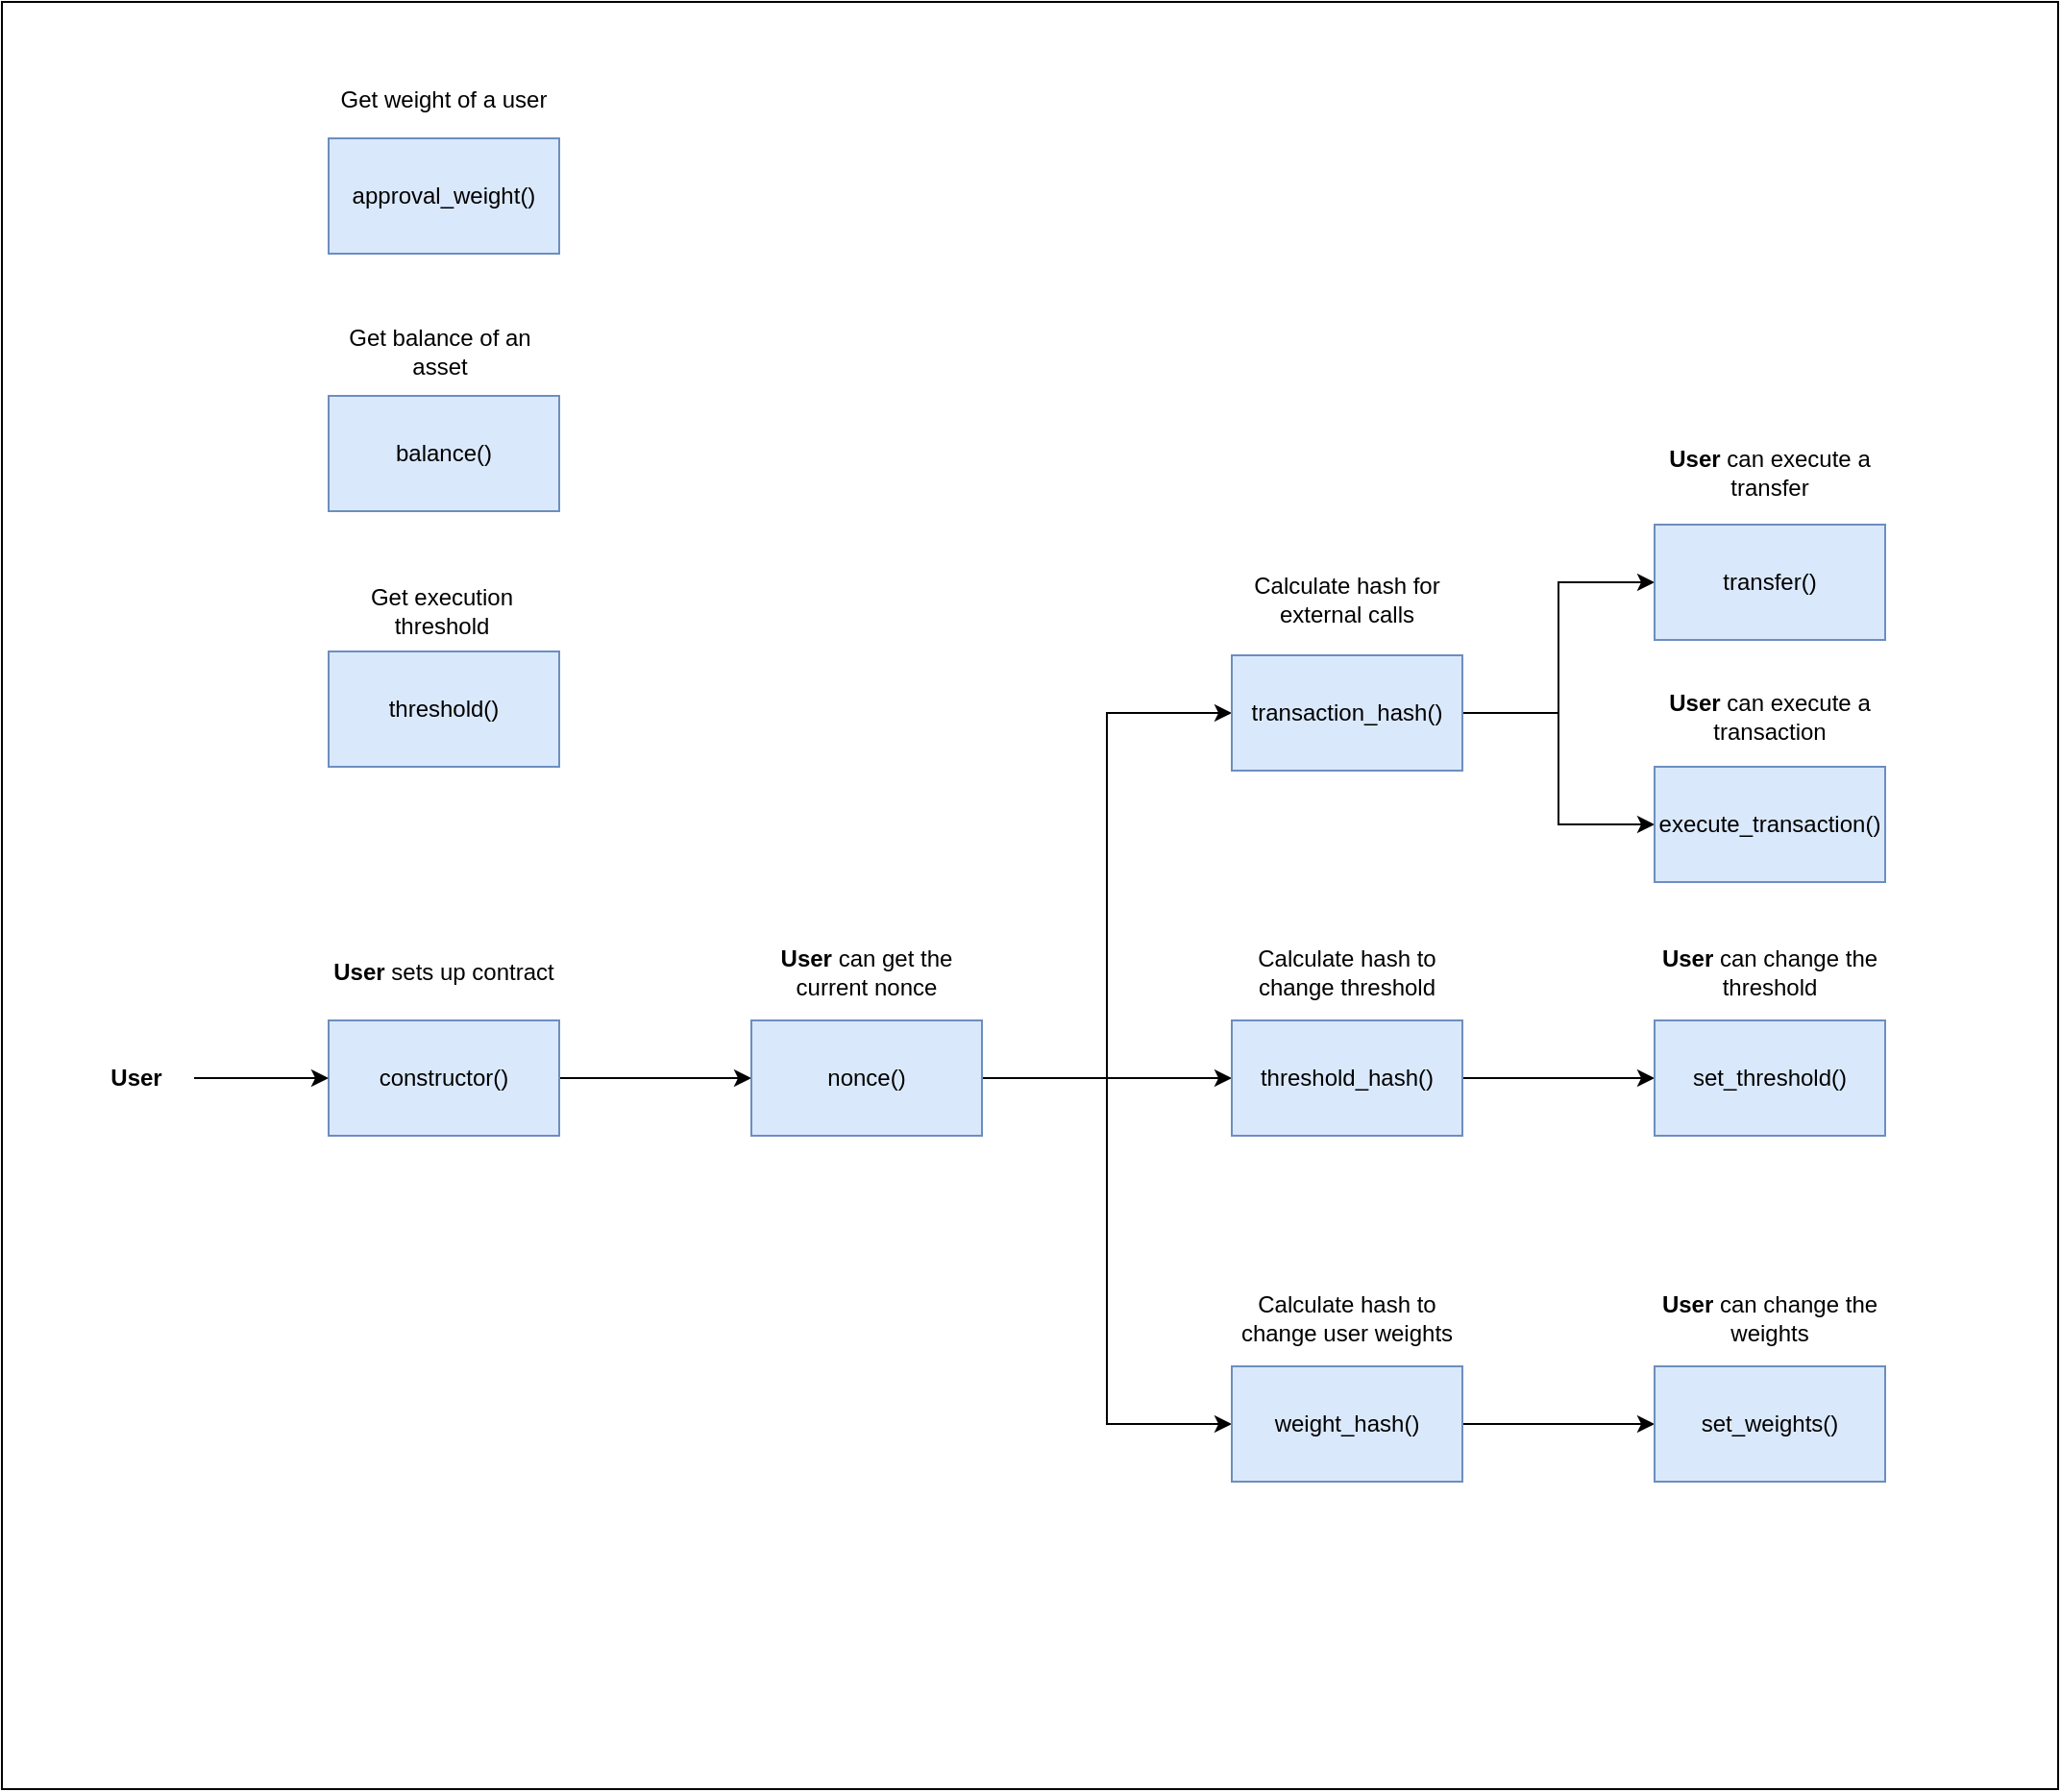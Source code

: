 <mxfile version="20.7.4" type="device"><diagram name="Page-1" id="5R1fmDkTnkg9pyA9cscx"><mxGraphModel dx="831" dy="1171" grid="1" gridSize="10" guides="1" tooltips="1" connect="1" arrows="1" fold="1" page="1" pageScale="1" pageWidth="827" pageHeight="1169" math="0" shadow="0"><root><mxCell id="0"/><mxCell id="1" parent="0"/><mxCell id="LfAuKgI2Y4stTj5iZglP-1" value="" style="rounded=0;whiteSpace=wrap;html=1;" parent="1" vertex="1"><mxGeometry x="10" y="31" width="1070" height="930" as="geometry"/></mxCell><mxCell id="LfAuKgI2Y4stTj5iZglP-7" style="edgeStyle=orthogonalEdgeStyle;rounded=0;orthogonalLoop=1;jettySize=auto;html=1;entryX=0;entryY=0.5;entryDx=0;entryDy=0;" parent="1" source="LfAuKgI2Y4stTj5iZglP-2" target="LfAuKgI2Y4stTj5iZglP-6" edge="1"><mxGeometry relative="1" as="geometry"/></mxCell><mxCell id="LfAuKgI2Y4stTj5iZglP-2" value="constructor()" style="rounded=0;whiteSpace=wrap;html=1;fillColor=#dae8fc;strokeColor=#6c8ebf;" parent="1" vertex="1"><mxGeometry x="180" y="561" width="120" height="60" as="geometry"/></mxCell><mxCell id="LfAuKgI2Y4stTj5iZglP-4" style="edgeStyle=orthogonalEdgeStyle;rounded=0;orthogonalLoop=1;jettySize=auto;html=1;entryX=0;entryY=0.5;entryDx=0;entryDy=0;" parent="1" source="LfAuKgI2Y4stTj5iZglP-3" target="LfAuKgI2Y4stTj5iZglP-2" edge="1"><mxGeometry relative="1" as="geometry"/></mxCell><mxCell id="LfAuKgI2Y4stTj5iZglP-3" value="&lt;b&gt;User&lt;/b&gt;" style="text;html=1;strokeColor=none;fillColor=none;align=center;verticalAlign=middle;whiteSpace=wrap;rounded=0;" parent="1" vertex="1"><mxGeometry x="50" y="576" width="60" height="30" as="geometry"/></mxCell><mxCell id="LfAuKgI2Y4stTj5iZglP-5" value="&lt;b&gt;User&lt;/b&gt;&amp;nbsp;sets up contract" style="text;html=1;strokeColor=none;fillColor=none;align=center;verticalAlign=middle;whiteSpace=wrap;rounded=0;" parent="1" vertex="1"><mxGeometry x="180" y="521" width="120" height="30" as="geometry"/></mxCell><mxCell id="LfAuKgI2Y4stTj5iZglP-15" style="edgeStyle=orthogonalEdgeStyle;rounded=0;orthogonalLoop=1;jettySize=auto;html=1;entryX=0;entryY=0.5;entryDx=0;entryDy=0;" parent="1" source="LfAuKgI2Y4stTj5iZglP-6" target="LfAuKgI2Y4stTj5iZglP-13" edge="1"><mxGeometry relative="1" as="geometry"/></mxCell><mxCell id="LfAuKgI2Y4stTj5iZglP-16" style="edgeStyle=orthogonalEdgeStyle;rounded=0;orthogonalLoop=1;jettySize=auto;html=1;entryX=0;entryY=0.5;entryDx=0;entryDy=0;" parent="1" source="LfAuKgI2Y4stTj5iZglP-6" target="LfAuKgI2Y4stTj5iZglP-12" edge="1"><mxGeometry relative="1" as="geometry"/></mxCell><mxCell id="LfAuKgI2Y4stTj5iZglP-17" style="edgeStyle=orthogonalEdgeStyle;rounded=0;orthogonalLoop=1;jettySize=auto;html=1;entryX=0;entryY=0.5;entryDx=0;entryDy=0;" parent="1" source="LfAuKgI2Y4stTj5iZglP-6" target="LfAuKgI2Y4stTj5iZglP-14" edge="1"><mxGeometry relative="1" as="geometry"/></mxCell><mxCell id="LfAuKgI2Y4stTj5iZglP-6" value="nonce()" style="rounded=0;whiteSpace=wrap;html=1;fillColor=#dae8fc;strokeColor=#6c8ebf;" parent="1" vertex="1"><mxGeometry x="400" y="561" width="120" height="60" as="geometry"/></mxCell><mxCell id="LfAuKgI2Y4stTj5iZglP-11" value="&lt;b&gt;User&lt;/b&gt;&amp;nbsp;can get the current nonce" style="text;html=1;strokeColor=none;fillColor=none;align=center;verticalAlign=middle;whiteSpace=wrap;rounded=0;" parent="1" vertex="1"><mxGeometry x="400" y="521" width="120" height="30" as="geometry"/></mxCell><mxCell id="LfAuKgI2Y4stTj5iZglP-24" style="edgeStyle=orthogonalEdgeStyle;rounded=0;orthogonalLoop=1;jettySize=auto;html=1;entryX=0;entryY=0.5;entryDx=0;entryDy=0;" parent="1" source="LfAuKgI2Y4stTj5iZglP-12" target="LfAuKgI2Y4stTj5iZglP-21" edge="1"><mxGeometry relative="1" as="geometry"/></mxCell><mxCell id="LfAuKgI2Y4stTj5iZglP-25" style="edgeStyle=orthogonalEdgeStyle;rounded=0;orthogonalLoop=1;jettySize=auto;html=1;entryX=0;entryY=0.5;entryDx=0;entryDy=0;" parent="1" source="LfAuKgI2Y4stTj5iZglP-12" target="LfAuKgI2Y4stTj5iZglP-22" edge="1"><mxGeometry relative="1" as="geometry"/></mxCell><mxCell id="LfAuKgI2Y4stTj5iZglP-12" value="transaction_hash()" style="rounded=0;whiteSpace=wrap;html=1;fillColor=#dae8fc;strokeColor=#6c8ebf;" parent="1" vertex="1"><mxGeometry x="650" y="371" width="120" height="60" as="geometry"/></mxCell><mxCell id="LfAuKgI2Y4stTj5iZglP-30" style="edgeStyle=orthogonalEdgeStyle;rounded=0;orthogonalLoop=1;jettySize=auto;html=1;entryX=0;entryY=0.5;entryDx=0;entryDy=0;" parent="1" source="LfAuKgI2Y4stTj5iZglP-13" target="LfAuKgI2Y4stTj5iZglP-27" edge="1"><mxGeometry relative="1" as="geometry"/></mxCell><mxCell id="LfAuKgI2Y4stTj5iZglP-13" value="threshold_hash()" style="rounded=0;whiteSpace=wrap;html=1;fillColor=#dae8fc;strokeColor=#6c8ebf;" parent="1" vertex="1"><mxGeometry x="650" y="561" width="120" height="60" as="geometry"/></mxCell><mxCell id="LfAuKgI2Y4stTj5iZglP-29" style="edgeStyle=orthogonalEdgeStyle;rounded=0;orthogonalLoop=1;jettySize=auto;html=1;entryX=0;entryY=0.5;entryDx=0;entryDy=0;" parent="1" source="LfAuKgI2Y4stTj5iZglP-14" target="LfAuKgI2Y4stTj5iZglP-28" edge="1"><mxGeometry relative="1" as="geometry"/></mxCell><mxCell id="LfAuKgI2Y4stTj5iZglP-14" value="weight_hash()" style="rounded=0;whiteSpace=wrap;html=1;fillColor=#dae8fc;strokeColor=#6c8ebf;" parent="1" vertex="1"><mxGeometry x="650" y="741" width="120" height="60" as="geometry"/></mxCell><mxCell id="LfAuKgI2Y4stTj5iZglP-18" value="Calculate hash for external calls" style="text;html=1;strokeColor=none;fillColor=none;align=center;verticalAlign=middle;whiteSpace=wrap;rounded=0;" parent="1" vertex="1"><mxGeometry x="650" y="327" width="120" height="30" as="geometry"/></mxCell><mxCell id="LfAuKgI2Y4stTj5iZglP-19" value="Calculate hash to change threshold" style="text;html=1;strokeColor=none;fillColor=none;align=center;verticalAlign=middle;whiteSpace=wrap;rounded=0;" parent="1" vertex="1"><mxGeometry x="650" y="521" width="120" height="30" as="geometry"/></mxCell><mxCell id="LfAuKgI2Y4stTj5iZglP-20" value="Calculate hash to change user weights" style="text;html=1;strokeColor=none;fillColor=none;align=center;verticalAlign=middle;whiteSpace=wrap;rounded=0;" parent="1" vertex="1"><mxGeometry x="650" y="701" width="120" height="30" as="geometry"/></mxCell><mxCell id="LfAuKgI2Y4stTj5iZglP-21" value="transfer()" style="rounded=0;whiteSpace=wrap;html=1;fillColor=#dae8fc;strokeColor=#6c8ebf;" parent="1" vertex="1"><mxGeometry x="870" y="303" width="120" height="60" as="geometry"/></mxCell><mxCell id="LfAuKgI2Y4stTj5iZglP-22" value="execute_transaction()" style="rounded=0;whiteSpace=wrap;html=1;fillColor=#dae8fc;strokeColor=#6c8ebf;" parent="1" vertex="1"><mxGeometry x="870" y="429" width="120" height="60" as="geometry"/></mxCell><mxCell id="LfAuKgI2Y4stTj5iZglP-23" value="&lt;b&gt;User&lt;/b&gt;&amp;nbsp;can execute a transfer" style="text;html=1;strokeColor=none;fillColor=none;align=center;verticalAlign=middle;whiteSpace=wrap;rounded=0;" parent="1" vertex="1"><mxGeometry x="870" y="261" width="120" height="30" as="geometry"/></mxCell><mxCell id="LfAuKgI2Y4stTj5iZglP-26" value="&lt;b&gt;User&lt;/b&gt;&amp;nbsp;can execute a transaction" style="text;html=1;strokeColor=none;fillColor=none;align=center;verticalAlign=middle;whiteSpace=wrap;rounded=0;" parent="1" vertex="1"><mxGeometry x="870" y="388" width="120" height="30" as="geometry"/></mxCell><mxCell id="LfAuKgI2Y4stTj5iZglP-27" value="set_threshold()" style="rounded=0;whiteSpace=wrap;html=1;fillColor=#dae8fc;strokeColor=#6c8ebf;" parent="1" vertex="1"><mxGeometry x="870" y="561" width="120" height="60" as="geometry"/></mxCell><mxCell id="LfAuKgI2Y4stTj5iZglP-28" value="set_weights()" style="rounded=0;whiteSpace=wrap;html=1;fillColor=#dae8fc;strokeColor=#6c8ebf;" parent="1" vertex="1"><mxGeometry x="870" y="741" width="120" height="60" as="geometry"/></mxCell><mxCell id="LfAuKgI2Y4stTj5iZglP-31" value="&lt;b&gt;User&lt;/b&gt;&amp;nbsp;can change the threshold" style="text;html=1;strokeColor=none;fillColor=none;align=center;verticalAlign=middle;whiteSpace=wrap;rounded=0;" parent="1" vertex="1"><mxGeometry x="870" y="521" width="120" height="30" as="geometry"/></mxCell><mxCell id="LfAuKgI2Y4stTj5iZglP-32" value="&lt;b&gt;User&lt;/b&gt;&amp;nbsp;can change the weights" style="text;html=1;strokeColor=none;fillColor=none;align=center;verticalAlign=middle;whiteSpace=wrap;rounded=0;" parent="1" vertex="1"><mxGeometry x="870" y="701" width="120" height="30" as="geometry"/></mxCell><mxCell id="LfAuKgI2Y4stTj5iZglP-33" value="approval_weight()" style="rounded=0;whiteSpace=wrap;html=1;fillColor=#dae8fc;strokeColor=#6c8ebf;" parent="1" vertex="1"><mxGeometry x="180" y="102" width="120" height="60" as="geometry"/></mxCell><mxCell id="LfAuKgI2Y4stTj5iZglP-34" value="Get weight of a user" style="text;html=1;strokeColor=none;fillColor=none;align=center;verticalAlign=middle;whiteSpace=wrap;rounded=0;" parent="1" vertex="1"><mxGeometry x="180" y="67" width="120" height="30" as="geometry"/></mxCell><mxCell id="LfAuKgI2Y4stTj5iZglP-35" value="balance()" style="rounded=0;whiteSpace=wrap;html=1;fillColor=#dae8fc;strokeColor=#6c8ebf;" parent="1" vertex="1"><mxGeometry x="180" y="236" width="120" height="60" as="geometry"/></mxCell><mxCell id="LfAuKgI2Y4stTj5iZglP-36" value="Get balance of an asset" style="text;html=1;strokeColor=none;fillColor=none;align=center;verticalAlign=middle;whiteSpace=wrap;rounded=0;" parent="1" vertex="1"><mxGeometry x="178" y="198" width="120" height="30" as="geometry"/></mxCell><mxCell id="LfAuKgI2Y4stTj5iZglP-37" value="threshold()" style="rounded=0;whiteSpace=wrap;html=1;fillColor=#dae8fc;strokeColor=#6c8ebf;" parent="1" vertex="1"><mxGeometry x="180" y="369" width="120" height="60" as="geometry"/></mxCell><mxCell id="LfAuKgI2Y4stTj5iZglP-38" value="Get execution threshold" style="text;html=1;strokeColor=none;fillColor=none;align=center;verticalAlign=middle;whiteSpace=wrap;rounded=0;" parent="1" vertex="1"><mxGeometry x="178" y="333" width="122" height="30" as="geometry"/></mxCell></root></mxGraphModel></diagram></mxfile>